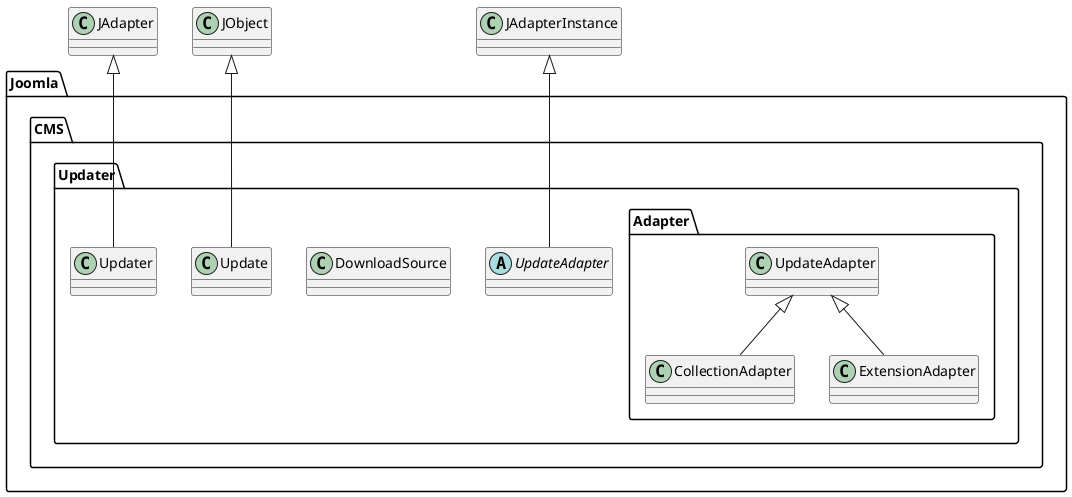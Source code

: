 @startuml
class Joomla.CMS.Updater.Updater
JAdapter <|-- Joomla.CMS.Updater.Updater

class Joomla.CMS.Updater.DownloadSource
class Joomla.CMS.Updater.Adapter.CollectionAdapter
Joomla.CMS.Updater.Adapter.UpdateAdapter <|-- Joomla.CMS.Updater.Adapter.CollectionAdapter
class Joomla.CMS.Updater.Adapter.ExtensionAdapter
Joomla.CMS.Updater.Adapter.UpdateAdapter <|-- Joomla.CMS.Updater.Adapter.ExtensionAdapter
class Joomla.CMS.Updater.Update
JObject <|-- Joomla.CMS.Updater.Update
abstract class Joomla.CMS.Updater.UpdateAdapter
JAdapterInstance <|-- Joomla.CMS.Updater.UpdateAdapter
@enduml
